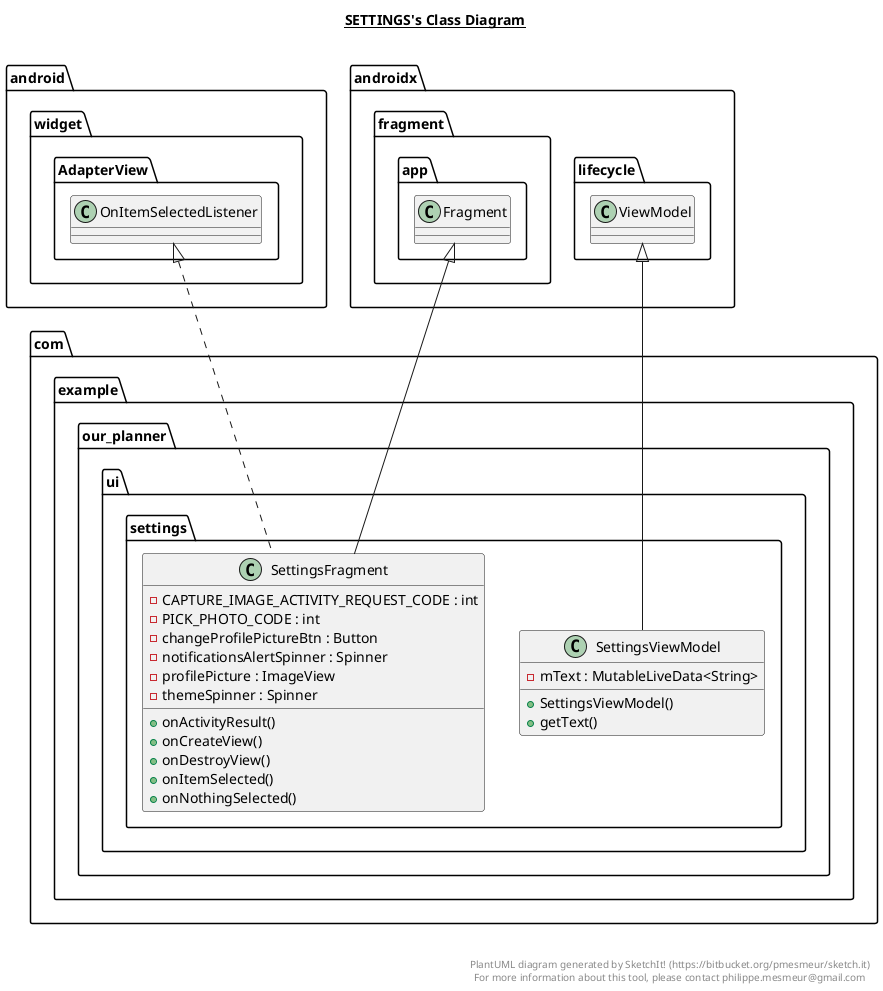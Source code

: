 @startuml

title __SETTINGS's Class Diagram__\n

  namespace com.example.our_planner {
    namespace ui.settings {
      class com.example.our_planner.ui.settings.SettingsFragment {
          - CAPTURE_IMAGE_ACTIVITY_REQUEST_CODE : int
          - PICK_PHOTO_CODE : int
          - changeProfilePictureBtn : Button
          - notificationsAlertSpinner : Spinner
          - profilePicture : ImageView
          - themeSpinner : Spinner
          + onActivityResult()
          + onCreateView()
          + onDestroyView()
          + onItemSelected()
          + onNothingSelected()
      }
    }
  }
  

  namespace com.example.our_planner {
    namespace ui.settings {
      class com.example.our_planner.ui.settings.SettingsViewModel {
          - mText : MutableLiveData<String>
          + SettingsViewModel()
          + getText()
      }
    }
  }
  

  com.example.our_planner.ui.settings.SettingsFragment .up.|> android.widget.AdapterView.OnItemSelectedListener
  com.example.our_planner.ui.settings.SettingsFragment -up-|> androidx.fragment.app.Fragment
  com.example.our_planner.ui.settings.SettingsViewModel -up-|> androidx.lifecycle.ViewModel


right footer


PlantUML diagram generated by SketchIt! (https://bitbucket.org/pmesmeur/sketch.it)
For more information about this tool, please contact philippe.mesmeur@gmail.com
endfooter

@enduml
